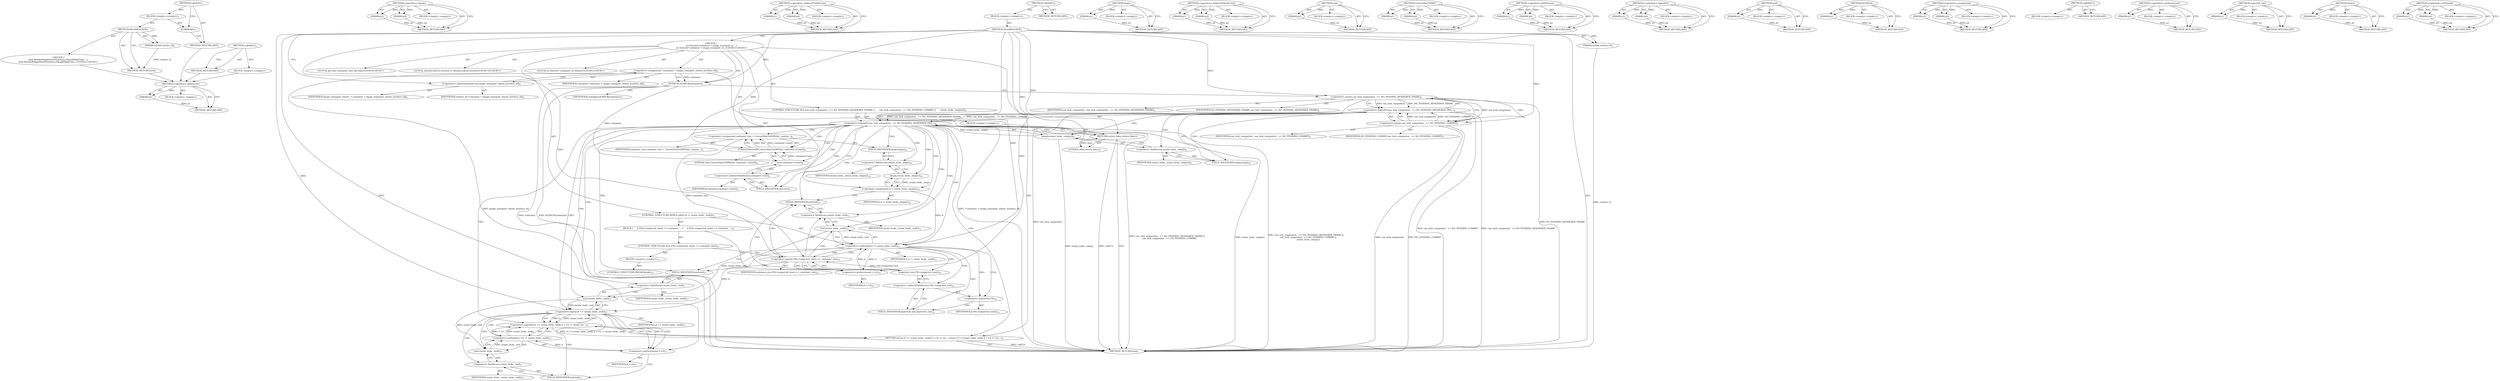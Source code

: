 digraph "&lt;global&gt;" {
vulnerable_175 [label=<(METHOD,&lt;operator&gt;.indirection)>];
vulnerable_176 [label=<(PARAM,p1)>];
vulnerable_177 [label=<(BLOCK,&lt;empty&gt;,&lt;empty&gt;)>];
vulnerable_178 [label=<(METHOD_RETURN,ANY)>];
vulnerable_130 [label=<(METHOD,&lt;operator&gt;.equals)>];
vulnerable_131 [label=<(PARAM,p1)>];
vulnerable_132 [label=<(PARAM,p2)>];
vulnerable_133 [label=<(BLOCK,&lt;empty&gt;,&lt;empty&gt;)>];
vulnerable_134 [label=<(METHOD_RETURN,ANY)>];
vulnerable_153 [label=<(METHOD,&lt;operator&gt;.indirectFieldAccess)>];
vulnerable_154 [label=<(PARAM,p1)>];
vulnerable_155 [label=<(PARAM,p2)>];
vulnerable_156 [label=<(BLOCK,&lt;empty&gt;,&lt;empty&gt;)>];
vulnerable_157 [label=<(METHOD_RETURN,ANY)>];
vulnerable_6 [label=<(METHOD,&lt;global&gt;)<SUB>1</SUB>>];
vulnerable_7 [label=<(BLOCK,&lt;empty&gt;,&lt;empty&gt;)<SUB>1</SUB>>];
vulnerable_8 [label=<(METHOD,ShouldFastACK)<SUB>1</SUB>>];
vulnerable_9 [label=<(PARAM,uint64 surface_id)<SUB>1</SUB>>];
vulnerable_10 [label="<(BLOCK,{
  ui::Texture* container = image_transport_cl...,{
  ui::Texture* container = image_transport_cl...)<SUB>1</SUB>>"];
vulnerable_11 [label="<(LOCAL,ui.Texture* container: ui.Texture*)<SUB>2</SUB>>"];
vulnerable_12 [label=<(&lt;operator&gt;.assignment,* container = image_transport_clients_[surface_id])<SUB>2</SUB>>];
vulnerable_13 [label=<(IDENTIFIER,container,* container = image_transport_clients_[surface_id])<SUB>2</SUB>>];
vulnerable_14 [label=<(&lt;operator&gt;.indirectIndexAccess,image_transport_clients_[surface_id])<SUB>2</SUB>>];
vulnerable_15 [label=<(IDENTIFIER,image_transport_clients_,* container = image_transport_clients_[surface_id])<SUB>2</SUB>>];
vulnerable_16 [label=<(IDENTIFIER,surface_id,* container = image_transport_clients_[surface_id])<SUB>2</SUB>>];
vulnerable_17 [label=<(DCHECK,DCHECK(container))<SUB>3</SUB>>];
vulnerable_18 [label=<(IDENTIFIER,container,DCHECK(container))<SUB>3</SUB>>];
vulnerable_19 [label=<(CONTROL_STRUCTURE,IF,if (can_lock_compositor_ == NO_PENDING_RENDERER_FRAME ||
       can_lock_compositor_ == NO_PENDING_COMMIT ||
       resize_locks_.empty()))<SUB>4</SUB>>];
vulnerable_20 [label=<(&lt;operator&gt;.logicalOr,can_lock_compositor_ == NO_PENDING_RENDERER_FRA...)<SUB>4</SUB>>];
vulnerable_21 [label=<(&lt;operator&gt;.logicalOr,can_lock_compositor_ == NO_PENDING_RENDERER_FRA...)<SUB>4</SUB>>];
vulnerable_22 [label=<(&lt;operator&gt;.equals,can_lock_compositor_ == NO_PENDING_RENDERER_FRAME)<SUB>4</SUB>>];
vulnerable_23 [label=<(IDENTIFIER,can_lock_compositor_,can_lock_compositor_ == NO_PENDING_RENDERER_FRAME)<SUB>4</SUB>>];
vulnerable_24 [label=<(IDENTIFIER,NO_PENDING_RENDERER_FRAME,can_lock_compositor_ == NO_PENDING_RENDERER_FRAME)<SUB>4</SUB>>];
vulnerable_25 [label=<(&lt;operator&gt;.equals,can_lock_compositor_ == NO_PENDING_COMMIT)<SUB>5</SUB>>];
vulnerable_26 [label=<(IDENTIFIER,can_lock_compositor_,can_lock_compositor_ == NO_PENDING_COMMIT)<SUB>5</SUB>>];
vulnerable_27 [label=<(IDENTIFIER,NO_PENDING_COMMIT,can_lock_compositor_ == NO_PENDING_COMMIT)<SUB>5</SUB>>];
vulnerable_28 [label=<(empty,resize_locks_.empty())<SUB>6</SUB>>];
vulnerable_29 [label=<(&lt;operator&gt;.fieldAccess,resize_locks_.empty)<SUB>6</SUB>>];
vulnerable_30 [label=<(IDENTIFIER,resize_locks_,resize_locks_.empty())<SUB>6</SUB>>];
vulnerable_31 [label=<(FIELD_IDENTIFIER,empty,empty)<SUB>6</SUB>>];
vulnerable_32 [label=<(BLOCK,&lt;empty&gt;,&lt;empty&gt;)<SUB>7</SUB>>];
vulnerable_33 [label=<(RETURN,return false;,return false;)<SUB>7</SUB>>];
vulnerable_34 [label=<(LITERAL,false,return false;)<SUB>7</SUB>>];
vulnerable_35 [label="<(LOCAL,gfx.Size container_size: gfx.Size)<SUB>9</SUB>>"];
vulnerable_36 [label=<(&lt;operator&gt;.assignment,container_size = ConvertSizeToDIP(this, contain...)<SUB>9</SUB>>];
vulnerable_37 [label=<(IDENTIFIER,container_size,container_size = ConvertSizeToDIP(this, contain...)<SUB>9</SUB>>];
vulnerable_38 [label=<(ConvertSizeToDIP,ConvertSizeToDIP(this, container-&gt;size()))<SUB>9</SUB>>];
vulnerable_39 [label=<(LITERAL,this,ConvertSizeToDIP(this, container-&gt;size()))<SUB>9</SUB>>];
vulnerable_40 [label=<(size,container-&gt;size())<SUB>9</SUB>>];
vulnerable_41 [label=<(&lt;operator&gt;.indirectFieldAccess,container-&gt;size)<SUB>9</SUB>>];
vulnerable_42 [label=<(IDENTIFIER,container,container-&gt;size())<SUB>9</SUB>>];
vulnerable_43 [label=<(FIELD_IDENTIFIER,size,size)<SUB>9</SUB>>];
vulnerable_44 [label="<(LOCAL,ResizeLockList.iterator it: ResizeLockList.iterator)<SUB>10</SUB>>"];
vulnerable_45 [label=<(&lt;operator&gt;.assignment,it = resize_locks_.begin())<SUB>10</SUB>>];
vulnerable_46 [label=<(IDENTIFIER,it,it = resize_locks_.begin())<SUB>10</SUB>>];
vulnerable_47 [label=<(begin,resize_locks_.begin())<SUB>10</SUB>>];
vulnerable_48 [label=<(&lt;operator&gt;.fieldAccess,resize_locks_.begin)<SUB>10</SUB>>];
vulnerable_49 [label=<(IDENTIFIER,resize_locks_,resize_locks_.begin())<SUB>10</SUB>>];
vulnerable_50 [label=<(FIELD_IDENTIFIER,begin,begin)<SUB>10</SUB>>];
vulnerable_51 [label=<(CONTROL_STRUCTURE,WHILE,while (it != resize_locks_.end()))<SUB>11</SUB>>];
vulnerable_52 [label=<(&lt;operator&gt;.notEquals,it != resize_locks_.end())<SUB>11</SUB>>];
vulnerable_53 [label=<(IDENTIFIER,it,it != resize_locks_.end())<SUB>11</SUB>>];
vulnerable_54 [label=<(end,resize_locks_.end())<SUB>11</SUB>>];
vulnerable_55 [label=<(&lt;operator&gt;.fieldAccess,resize_locks_.end)<SUB>11</SUB>>];
vulnerable_56 [label=<(IDENTIFIER,resize_locks_,resize_locks_.end())<SUB>11</SUB>>];
vulnerable_57 [label=<(FIELD_IDENTIFIER,end,end)<SUB>11</SUB>>];
vulnerable_58 [label=<(BLOCK,{
     if ((*it)-&gt;expected_size() == container_...,{
     if ((*it)-&gt;expected_size() == container_...)<SUB>11</SUB>>];
vulnerable_59 [label=<(CONTROL_STRUCTURE,IF,if ((*it)-&gt;expected_size() == container_size))<SUB>12</SUB>>];
vulnerable_60 [label=<(&lt;operator&gt;.equals,(*it)-&gt;expected_size() == container_size)<SUB>12</SUB>>];
vulnerable_61 [label=<(expected_size,(*it)-&gt;expected_size())<SUB>12</SUB>>];
vulnerable_62 [label=<(&lt;operator&gt;.indirectFieldAccess,(*it)-&gt;expected_size)<SUB>12</SUB>>];
vulnerable_63 [label=<(&lt;operator&gt;.indirection,*it)<SUB>12</SUB>>];
vulnerable_64 [label=<(IDENTIFIER,it,(*it)-&gt;expected_size())<SUB>12</SUB>>];
vulnerable_65 [label=<(FIELD_IDENTIFIER,expected_size,expected_size)<SUB>12</SUB>>];
vulnerable_66 [label=<(IDENTIFIER,container_size,(*it)-&gt;expected_size() == container_size)<SUB>12</SUB>>];
vulnerable_67 [label=<(BLOCK,&lt;empty&gt;,&lt;empty&gt;)<SUB>13</SUB>>];
vulnerable_68 [label=<(CONTROL_STRUCTURE,BREAK,break;)<SUB>13</SUB>>];
vulnerable_69 [label=<(&lt;operator&gt;.preIncrement,++it)<SUB>14</SUB>>];
vulnerable_70 [label=<(IDENTIFIER,it,++it)<SUB>14</SUB>>];
vulnerable_71 [label=<(RETURN,return it == resize_locks_.end() || ++it != res...,return it == resize_locks_.end() || ++it != res...)<SUB>17</SUB>>];
vulnerable_72 [label=<(&lt;operator&gt;.logicalOr,it == resize_locks_.end() || ++it != resize_loc...)<SUB>17</SUB>>];
vulnerable_73 [label=<(&lt;operator&gt;.equals,it == resize_locks_.end())<SUB>17</SUB>>];
vulnerable_74 [label=<(IDENTIFIER,it,it == resize_locks_.end())<SUB>17</SUB>>];
vulnerable_75 [label=<(end,resize_locks_.end())<SUB>17</SUB>>];
vulnerable_76 [label=<(&lt;operator&gt;.fieldAccess,resize_locks_.end)<SUB>17</SUB>>];
vulnerable_77 [label=<(IDENTIFIER,resize_locks_,resize_locks_.end())<SUB>17</SUB>>];
vulnerable_78 [label=<(FIELD_IDENTIFIER,end,end)<SUB>17</SUB>>];
vulnerable_79 [label=<(&lt;operator&gt;.notEquals,++it != resize_locks_.end())<SUB>17</SUB>>];
vulnerable_80 [label=<(&lt;operator&gt;.preIncrement,++it)<SUB>17</SUB>>];
vulnerable_81 [label=<(IDENTIFIER,it,++it)<SUB>17</SUB>>];
vulnerable_82 [label=<(end,resize_locks_.end())<SUB>17</SUB>>];
vulnerable_83 [label=<(&lt;operator&gt;.fieldAccess,resize_locks_.end)<SUB>17</SUB>>];
vulnerable_84 [label=<(IDENTIFIER,resize_locks_,resize_locks_.end())<SUB>17</SUB>>];
vulnerable_85 [label=<(FIELD_IDENTIFIER,end,end)<SUB>17</SUB>>];
vulnerable_86 [label=<(METHOD_RETURN,bool)<SUB>1</SUB>>];
vulnerable_88 [label=<(METHOD_RETURN,ANY)<SUB>1</SUB>>];
vulnerable_158 [label=<(METHOD,begin)>];
vulnerable_159 [label=<(PARAM,p1)>];
vulnerable_160 [label=<(BLOCK,&lt;empty&gt;,&lt;empty&gt;)>];
vulnerable_161 [label=<(METHOD_RETURN,ANY)>];
vulnerable_116 [label=<(METHOD,&lt;operator&gt;.indirectIndexAccess)>];
vulnerable_117 [label=<(PARAM,p1)>];
vulnerable_118 [label=<(PARAM,p2)>];
vulnerable_119 [label=<(BLOCK,&lt;empty&gt;,&lt;empty&gt;)>];
vulnerable_120 [label=<(METHOD_RETURN,ANY)>];
vulnerable_149 [label=<(METHOD,size)>];
vulnerable_150 [label=<(PARAM,p1)>];
vulnerable_151 [label=<(BLOCK,&lt;empty&gt;,&lt;empty&gt;)>];
vulnerable_152 [label=<(METHOD_RETURN,ANY)>];
vulnerable_144 [label=<(METHOD,ConvertSizeToDIP)>];
vulnerable_145 [label=<(PARAM,p1)>];
vulnerable_146 [label=<(PARAM,p2)>];
vulnerable_147 [label=<(BLOCK,&lt;empty&gt;,&lt;empty&gt;)>];
vulnerable_148 [label=<(METHOD_RETURN,ANY)>];
vulnerable_139 [label=<(METHOD,&lt;operator&gt;.fieldAccess)>];
vulnerable_140 [label=<(PARAM,p1)>];
vulnerable_141 [label=<(PARAM,p2)>];
vulnerable_142 [label=<(BLOCK,&lt;empty&gt;,&lt;empty&gt;)>];
vulnerable_143 [label=<(METHOD_RETURN,ANY)>];
vulnerable_125 [label=<(METHOD,&lt;operator&gt;.logicalOr)>];
vulnerable_126 [label=<(PARAM,p1)>];
vulnerable_127 [label=<(PARAM,p2)>];
vulnerable_128 [label=<(BLOCK,&lt;empty&gt;,&lt;empty&gt;)>];
vulnerable_129 [label=<(METHOD_RETURN,ANY)>];
vulnerable_167 [label=<(METHOD,end)>];
vulnerable_168 [label=<(PARAM,p1)>];
vulnerable_169 [label=<(BLOCK,&lt;empty&gt;,&lt;empty&gt;)>];
vulnerable_170 [label=<(METHOD_RETURN,ANY)>];
vulnerable_121 [label=<(METHOD,DCHECK)>];
vulnerable_122 [label=<(PARAM,p1)>];
vulnerable_123 [label=<(BLOCK,&lt;empty&gt;,&lt;empty&gt;)>];
vulnerable_124 [label=<(METHOD_RETURN,ANY)>];
vulnerable_111 [label=<(METHOD,&lt;operator&gt;.assignment)>];
vulnerable_112 [label=<(PARAM,p1)>];
vulnerable_113 [label=<(PARAM,p2)>];
vulnerable_114 [label=<(BLOCK,&lt;empty&gt;,&lt;empty&gt;)>];
vulnerable_115 [label=<(METHOD_RETURN,ANY)>];
vulnerable_105 [label=<(METHOD,&lt;global&gt;)<SUB>1</SUB>>];
vulnerable_106 [label=<(BLOCK,&lt;empty&gt;,&lt;empty&gt;)>];
vulnerable_107 [label=<(METHOD_RETURN,ANY)>];
vulnerable_179 [label=<(METHOD,&lt;operator&gt;.preIncrement)>];
vulnerable_180 [label=<(PARAM,p1)>];
vulnerable_181 [label=<(BLOCK,&lt;empty&gt;,&lt;empty&gt;)>];
vulnerable_182 [label=<(METHOD_RETURN,ANY)>];
vulnerable_171 [label=<(METHOD,expected_size)>];
vulnerable_172 [label=<(PARAM,p1)>];
vulnerable_173 [label=<(BLOCK,&lt;empty&gt;,&lt;empty&gt;)>];
vulnerable_174 [label=<(METHOD_RETURN,ANY)>];
vulnerable_135 [label=<(METHOD,empty)>];
vulnerable_136 [label=<(PARAM,p1)>];
vulnerable_137 [label=<(BLOCK,&lt;empty&gt;,&lt;empty&gt;)>];
vulnerable_138 [label=<(METHOD_RETURN,ANY)>];
vulnerable_162 [label=<(METHOD,&lt;operator&gt;.notEquals)>];
vulnerable_163 [label=<(PARAM,p1)>];
vulnerable_164 [label=<(PARAM,p2)>];
vulnerable_165 [label=<(BLOCK,&lt;empty&gt;,&lt;empty&gt;)>];
vulnerable_166 [label=<(METHOD_RETURN,ANY)>];
fixed_6 [label=<(METHOD,&lt;global&gt;)<SUB>1</SUB>>];
fixed_7 [label=<(BLOCK,&lt;empty&gt;,&lt;empty&gt;)<SUB>1</SUB>>];
fixed_8 [label=<(METHOD,ShouldFastACK)<SUB>1</SUB>>];
fixed_9 [label=<(PARAM,uint64 surface_id)<SUB>1</SUB>>];
fixed_10 [label="<(BLOCK,{
bool RenderWidgetHostViewAura::ShouldSkipFram...,{
bool RenderWidgetHostViewAura::ShouldSkipFram...)<SUB>1</SUB>>"];
fixed_11 [label=<(METHOD_RETURN,bool)<SUB>1</SUB>>];
fixed_13 [label=<(UNKNOWN,,)>];
fixed_14 [label=<(METHOD_RETURN,ANY)<SUB>1</SUB>>];
fixed_25 [label=<(METHOD,&lt;global&gt;)<SUB>1</SUB>>];
fixed_26 [label=<(BLOCK,&lt;empty&gt;,&lt;empty&gt;)>];
fixed_27 [label=<(METHOD_RETURN,ANY)>];
vulnerable_175 -> vulnerable_176  [key=0, label="AST: "];
vulnerable_175 -> vulnerable_176  [key=1, label="DDG: "];
vulnerable_175 -> vulnerable_177  [key=0, label="AST: "];
vulnerable_175 -> vulnerable_178  [key=0, label="AST: "];
vulnerable_175 -> vulnerable_178  [key=1, label="CFG: "];
vulnerable_176 -> vulnerable_178  [key=0, label="DDG: p1"];
vulnerable_130 -> vulnerable_131  [key=0, label="AST: "];
vulnerable_130 -> vulnerable_131  [key=1, label="DDG: "];
vulnerable_130 -> vulnerable_133  [key=0, label="AST: "];
vulnerable_130 -> vulnerable_132  [key=0, label="AST: "];
vulnerable_130 -> vulnerable_132  [key=1, label="DDG: "];
vulnerable_130 -> vulnerable_134  [key=0, label="AST: "];
vulnerable_130 -> vulnerable_134  [key=1, label="CFG: "];
vulnerable_131 -> vulnerable_134  [key=0, label="DDG: p1"];
vulnerable_132 -> vulnerable_134  [key=0, label="DDG: p2"];
vulnerable_153 -> vulnerable_154  [key=0, label="AST: "];
vulnerable_153 -> vulnerable_154  [key=1, label="DDG: "];
vulnerable_153 -> vulnerable_156  [key=0, label="AST: "];
vulnerable_153 -> vulnerable_155  [key=0, label="AST: "];
vulnerable_153 -> vulnerable_155  [key=1, label="DDG: "];
vulnerable_153 -> vulnerable_157  [key=0, label="AST: "];
vulnerable_153 -> vulnerable_157  [key=1, label="CFG: "];
vulnerable_154 -> vulnerable_157  [key=0, label="DDG: p1"];
vulnerable_155 -> vulnerable_157  [key=0, label="DDG: p2"];
vulnerable_6 -> vulnerable_7  [key=0, label="AST: "];
vulnerable_6 -> vulnerable_88  [key=0, label="AST: "];
vulnerable_6 -> vulnerable_88  [key=1, label="CFG: "];
vulnerable_7 -> vulnerable_8  [key=0, label="AST: "];
vulnerable_8 -> vulnerable_9  [key=0, label="AST: "];
vulnerable_8 -> vulnerable_9  [key=1, label="DDG: "];
vulnerable_8 -> vulnerable_10  [key=0, label="AST: "];
vulnerable_8 -> vulnerable_86  [key=0, label="AST: "];
vulnerable_8 -> vulnerable_14  [key=0, label="CFG: "];
vulnerable_8 -> vulnerable_17  [key=0, label="DDG: "];
vulnerable_8 -> vulnerable_33  [key=0, label="DDG: "];
vulnerable_8 -> vulnerable_38  [key=0, label="DDG: "];
vulnerable_8 -> vulnerable_52  [key=0, label="DDG: "];
vulnerable_8 -> vulnerable_34  [key=0, label="DDG: "];
vulnerable_8 -> vulnerable_69  [key=0, label="DDG: "];
vulnerable_8 -> vulnerable_73  [key=0, label="DDG: "];
vulnerable_8 -> vulnerable_22  [key=0, label="DDG: "];
vulnerable_8 -> vulnerable_25  [key=0, label="DDG: "];
vulnerable_8 -> vulnerable_60  [key=0, label="DDG: "];
vulnerable_8 -> vulnerable_80  [key=0, label="DDG: "];
vulnerable_9 -> vulnerable_86  [key=0, label="DDG: surface_id"];
vulnerable_10 -> vulnerable_11  [key=0, label="AST: "];
vulnerable_10 -> vulnerable_12  [key=0, label="AST: "];
vulnerable_10 -> vulnerable_17  [key=0, label="AST: "];
vulnerable_10 -> vulnerable_19  [key=0, label="AST: "];
vulnerable_10 -> vulnerable_35  [key=0, label="AST: "];
vulnerable_10 -> vulnerable_36  [key=0, label="AST: "];
vulnerable_10 -> vulnerable_44  [key=0, label="AST: "];
vulnerable_10 -> vulnerable_45  [key=0, label="AST: "];
vulnerable_10 -> vulnerable_51  [key=0, label="AST: "];
vulnerable_10 -> vulnerable_71  [key=0, label="AST: "];
vulnerable_12 -> vulnerable_13  [key=0, label="AST: "];
vulnerable_12 -> vulnerable_14  [key=0, label="AST: "];
vulnerable_12 -> vulnerable_17  [key=0, label="CFG: "];
vulnerable_12 -> vulnerable_17  [key=1, label="DDG: container"];
vulnerable_12 -> vulnerable_86  [key=0, label="DDG: image_transport_clients_[surface_id]"];
vulnerable_12 -> vulnerable_86  [key=1, label="DDG: * container = image_transport_clients_[surface_id]"];
vulnerable_14 -> vulnerable_15  [key=0, label="AST: "];
vulnerable_14 -> vulnerable_16  [key=0, label="AST: "];
vulnerable_14 -> vulnerable_12  [key=0, label="CFG: "];
vulnerable_17 -> vulnerable_18  [key=0, label="AST: "];
vulnerable_17 -> vulnerable_22  [key=0, label="CFG: "];
vulnerable_17 -> vulnerable_86  [key=0, label="DDG: container"];
vulnerable_17 -> vulnerable_86  [key=1, label="DDG: DCHECK(container)"];
vulnerable_17 -> vulnerable_40  [key=0, label="DDG: container"];
vulnerable_19 -> vulnerable_20  [key=0, label="AST: "];
vulnerable_19 -> vulnerable_32  [key=0, label="AST: "];
vulnerable_20 -> vulnerable_21  [key=0, label="AST: "];
vulnerable_20 -> vulnerable_28  [key=0, label="AST: "];
vulnerable_20 -> vulnerable_33  [key=0, label="CFG: "];
vulnerable_20 -> vulnerable_33  [key=1, label="CDG: "];
vulnerable_20 -> vulnerable_43  [key=0, label="CFG: "];
vulnerable_20 -> vulnerable_43  [key=1, label="CDG: "];
vulnerable_20 -> vulnerable_86  [key=0, label="DDG: can_lock_compositor_ == NO_PENDING_RENDERER_FRAME ||
       can_lock_compositor_ == NO_PENDING_COMMIT"];
vulnerable_20 -> vulnerable_86  [key=1, label="DDG: resize_locks_.empty()"];
vulnerable_20 -> vulnerable_86  [key=2, label="DDG: can_lock_compositor_ == NO_PENDING_RENDERER_FRAME ||
       can_lock_compositor_ == NO_PENDING_COMMIT ||
       resize_locks_.empty()"];
vulnerable_20 -> vulnerable_47  [key=0, label="CDG: "];
vulnerable_20 -> vulnerable_48  [key=0, label="CDG: "];
vulnerable_20 -> vulnerable_73  [key=0, label="CDG: "];
vulnerable_20 -> vulnerable_57  [key=0, label="CDG: "];
vulnerable_20 -> vulnerable_75  [key=0, label="CDG: "];
vulnerable_20 -> vulnerable_52  [key=0, label="CDG: "];
vulnerable_20 -> vulnerable_38  [key=0, label="CDG: "];
vulnerable_20 -> vulnerable_72  [key=0, label="CDG: "];
vulnerable_20 -> vulnerable_45  [key=0, label="CDG: "];
vulnerable_20 -> vulnerable_40  [key=0, label="CDG: "];
vulnerable_20 -> vulnerable_76  [key=0, label="CDG: "];
vulnerable_20 -> vulnerable_50  [key=0, label="CDG: "];
vulnerable_20 -> vulnerable_54  [key=0, label="CDG: "];
vulnerable_20 -> vulnerable_71  [key=0, label="CDG: "];
vulnerable_20 -> vulnerable_36  [key=0, label="CDG: "];
vulnerable_20 -> vulnerable_41  [key=0, label="CDG: "];
vulnerable_20 -> vulnerable_55  [key=0, label="CDG: "];
vulnerable_20 -> vulnerable_78  [key=0, label="CDG: "];
vulnerable_21 -> vulnerable_22  [key=0, label="AST: "];
vulnerable_21 -> vulnerable_25  [key=0, label="AST: "];
vulnerable_21 -> vulnerable_20  [key=0, label="CFG: "];
vulnerable_21 -> vulnerable_20  [key=1, label="DDG: can_lock_compositor_ == NO_PENDING_RENDERER_FRAME"];
vulnerable_21 -> vulnerable_20  [key=2, label="DDG: can_lock_compositor_ == NO_PENDING_COMMIT"];
vulnerable_21 -> vulnerable_31  [key=0, label="CFG: "];
vulnerable_21 -> vulnerable_31  [key=1, label="CDG: "];
vulnerable_21 -> vulnerable_86  [key=0, label="DDG: can_lock_compositor_ == NO_PENDING_RENDERER_FRAME"];
vulnerable_21 -> vulnerable_86  [key=1, label="DDG: can_lock_compositor_ == NO_PENDING_COMMIT"];
vulnerable_21 -> vulnerable_28  [key=0, label="CDG: "];
vulnerable_21 -> vulnerable_29  [key=0, label="CDG: "];
vulnerable_22 -> vulnerable_23  [key=0, label="AST: "];
vulnerable_22 -> vulnerable_24  [key=0, label="AST: "];
vulnerable_22 -> vulnerable_21  [key=0, label="CFG: "];
vulnerable_22 -> vulnerable_21  [key=1, label="DDG: can_lock_compositor_"];
vulnerable_22 -> vulnerable_21  [key=2, label="DDG: NO_PENDING_RENDERER_FRAME"];
vulnerable_22 -> vulnerable_25  [key=0, label="CFG: "];
vulnerable_22 -> vulnerable_25  [key=1, label="DDG: can_lock_compositor_"];
vulnerable_22 -> vulnerable_25  [key=2, label="CDG: "];
vulnerable_22 -> vulnerable_86  [key=0, label="DDG: can_lock_compositor_"];
vulnerable_22 -> vulnerable_86  [key=1, label="DDG: NO_PENDING_RENDERER_FRAME"];
vulnerable_25 -> vulnerable_26  [key=0, label="AST: "];
vulnerable_25 -> vulnerable_27  [key=0, label="AST: "];
vulnerable_25 -> vulnerable_21  [key=0, label="CFG: "];
vulnerable_25 -> vulnerable_21  [key=1, label="DDG: can_lock_compositor_"];
vulnerable_25 -> vulnerable_21  [key=2, label="DDG: NO_PENDING_COMMIT"];
vulnerable_25 -> vulnerable_86  [key=0, label="DDG: can_lock_compositor_"];
vulnerable_25 -> vulnerable_86  [key=1, label="DDG: NO_PENDING_COMMIT"];
vulnerable_28 -> vulnerable_29  [key=0, label="AST: "];
vulnerable_28 -> vulnerable_20  [key=0, label="CFG: "];
vulnerable_28 -> vulnerable_20  [key=1, label="DDG: resize_locks_.empty"];
vulnerable_28 -> vulnerable_86  [key=0, label="DDG: resize_locks_.empty"];
vulnerable_29 -> vulnerable_30  [key=0, label="AST: "];
vulnerable_29 -> vulnerable_31  [key=0, label="AST: "];
vulnerable_29 -> vulnerable_28  [key=0, label="CFG: "];
vulnerable_31 -> vulnerable_29  [key=0, label="CFG: "];
vulnerable_32 -> vulnerable_33  [key=0, label="AST: "];
vulnerable_33 -> vulnerable_34  [key=0, label="AST: "];
vulnerable_33 -> vulnerable_86  [key=0, label="CFG: "];
vulnerable_33 -> vulnerable_86  [key=1, label="DDG: &lt;RET&gt;"];
vulnerable_34 -> vulnerable_33  [key=0, label="DDG: false"];
vulnerable_36 -> vulnerable_37  [key=0, label="AST: "];
vulnerable_36 -> vulnerable_38  [key=0, label="AST: "];
vulnerable_36 -> vulnerable_50  [key=0, label="CFG: "];
vulnerable_36 -> vulnerable_60  [key=0, label="DDG: container_size"];
vulnerable_38 -> vulnerable_39  [key=0, label="AST: "];
vulnerable_38 -> vulnerable_40  [key=0, label="AST: "];
vulnerable_38 -> vulnerable_36  [key=0, label="CFG: "];
vulnerable_38 -> vulnerable_36  [key=1, label="DDG: this"];
vulnerable_38 -> vulnerable_36  [key=2, label="DDG: container-&gt;size()"];
vulnerable_40 -> vulnerable_41  [key=0, label="AST: "];
vulnerable_40 -> vulnerable_38  [key=0, label="CFG: "];
vulnerable_40 -> vulnerable_38  [key=1, label="DDG: container-&gt;size"];
vulnerable_41 -> vulnerable_42  [key=0, label="AST: "];
vulnerable_41 -> vulnerable_43  [key=0, label="AST: "];
vulnerable_41 -> vulnerable_40  [key=0, label="CFG: "];
vulnerable_43 -> vulnerable_41  [key=0, label="CFG: "];
vulnerable_45 -> vulnerable_46  [key=0, label="AST: "];
vulnerable_45 -> vulnerable_47  [key=0, label="AST: "];
vulnerable_45 -> vulnerable_57  [key=0, label="CFG: "];
vulnerable_45 -> vulnerable_52  [key=0, label="DDG: it"];
vulnerable_47 -> vulnerable_48  [key=0, label="AST: "];
vulnerable_47 -> vulnerable_45  [key=0, label="CFG: "];
vulnerable_47 -> vulnerable_45  [key=1, label="DDG: resize_locks_.begin"];
vulnerable_48 -> vulnerable_49  [key=0, label="AST: "];
vulnerable_48 -> vulnerable_50  [key=0, label="AST: "];
vulnerable_48 -> vulnerable_47  [key=0, label="CFG: "];
vulnerable_50 -> vulnerable_48  [key=0, label="CFG: "];
vulnerable_51 -> vulnerable_52  [key=0, label="AST: "];
vulnerable_51 -> vulnerable_58  [key=0, label="AST: "];
vulnerable_52 -> vulnerable_53  [key=0, label="AST: "];
vulnerable_52 -> vulnerable_54  [key=0, label="AST: "];
vulnerable_52 -> vulnerable_63  [key=0, label="CFG: "];
vulnerable_52 -> vulnerable_63  [key=1, label="CDG: "];
vulnerable_52 -> vulnerable_78  [key=0, label="CFG: "];
vulnerable_52 -> vulnerable_69  [key=0, label="DDG: it"];
vulnerable_52 -> vulnerable_73  [key=0, label="DDG: it"];
vulnerable_52 -> vulnerable_60  [key=0, label="CDG: "];
vulnerable_52 -> vulnerable_65  [key=0, label="CDG: "];
vulnerable_52 -> vulnerable_61  [key=0, label="CDG: "];
vulnerable_52 -> vulnerable_62  [key=0, label="CDG: "];
vulnerable_54 -> vulnerable_55  [key=0, label="AST: "];
vulnerable_54 -> vulnerable_52  [key=0, label="CFG: "];
vulnerable_54 -> vulnerable_52  [key=1, label="DDG: resize_locks_.end"];
vulnerable_54 -> vulnerable_75  [key=0, label="DDG: resize_locks_.end"];
vulnerable_55 -> vulnerable_56  [key=0, label="AST: "];
vulnerable_55 -> vulnerable_57  [key=0, label="AST: "];
vulnerable_55 -> vulnerable_54  [key=0, label="CFG: "];
vulnerable_57 -> vulnerable_55  [key=0, label="CFG: "];
vulnerable_58 -> vulnerable_59  [key=0, label="AST: "];
vulnerable_58 -> vulnerable_69  [key=0, label="AST: "];
vulnerable_59 -> vulnerable_60  [key=0, label="AST: "];
vulnerable_59 -> vulnerable_67  [key=0, label="AST: "];
vulnerable_60 -> vulnerable_61  [key=0, label="AST: "];
vulnerable_60 -> vulnerable_66  [key=0, label="AST: "];
vulnerable_60 -> vulnerable_78  [key=0, label="CFG: "];
vulnerable_60 -> vulnerable_69  [key=0, label="CFG: "];
vulnerable_60 -> vulnerable_69  [key=1, label="CDG: "];
vulnerable_60 -> vulnerable_57  [key=0, label="CDG: "];
vulnerable_60 -> vulnerable_52  [key=0, label="CDG: "];
vulnerable_60 -> vulnerable_54  [key=0, label="CDG: "];
vulnerable_60 -> vulnerable_55  [key=0, label="CDG: "];
vulnerable_61 -> vulnerable_62  [key=0, label="AST: "];
vulnerable_61 -> vulnerable_60  [key=0, label="CFG: "];
vulnerable_61 -> vulnerable_60  [key=1, label="DDG: (*it)-&gt;expected_size"];
vulnerable_62 -> vulnerable_63  [key=0, label="AST: "];
vulnerable_62 -> vulnerable_65  [key=0, label="AST: "];
vulnerable_62 -> vulnerable_61  [key=0, label="CFG: "];
vulnerable_63 -> vulnerable_64  [key=0, label="AST: "];
vulnerable_63 -> vulnerable_65  [key=0, label="CFG: "];
vulnerable_65 -> vulnerable_62  [key=0, label="CFG: "];
vulnerable_67 -> vulnerable_68  [key=0, label="AST: "];
vulnerable_69 -> vulnerable_70  [key=0, label="AST: "];
vulnerable_69 -> vulnerable_57  [key=0, label="CFG: "];
vulnerable_69 -> vulnerable_52  [key=0, label="DDG: it"];
vulnerable_71 -> vulnerable_72  [key=0, label="AST: "];
vulnerable_71 -> vulnerable_86  [key=0, label="CFG: "];
vulnerable_71 -> vulnerable_86  [key=1, label="DDG: &lt;RET&gt;"];
vulnerable_72 -> vulnerable_73  [key=0, label="AST: "];
vulnerable_72 -> vulnerable_79  [key=0, label="AST: "];
vulnerable_72 -> vulnerable_71  [key=0, label="CFG: "];
vulnerable_72 -> vulnerable_71  [key=1, label="DDG: it == resize_locks_.end() || ++it != resize_locks_.end()"];
vulnerable_73 -> vulnerable_74  [key=0, label="AST: "];
vulnerable_73 -> vulnerable_75  [key=0, label="AST: "];
vulnerable_73 -> vulnerable_72  [key=0, label="CFG: "];
vulnerable_73 -> vulnerable_72  [key=1, label="DDG: it"];
vulnerable_73 -> vulnerable_72  [key=2, label="DDG: resize_locks_.end()"];
vulnerable_73 -> vulnerable_80  [key=0, label="CFG: "];
vulnerable_73 -> vulnerable_80  [key=1, label="DDG: it"];
vulnerable_73 -> vulnerable_80  [key=2, label="CDG: "];
vulnerable_73 -> vulnerable_85  [key=0, label="CDG: "];
vulnerable_73 -> vulnerable_82  [key=0, label="CDG: "];
vulnerable_73 -> vulnerable_79  [key=0, label="CDG: "];
vulnerable_73 -> vulnerable_83  [key=0, label="CDG: "];
vulnerable_75 -> vulnerable_76  [key=0, label="AST: "];
vulnerable_75 -> vulnerable_73  [key=0, label="CFG: "];
vulnerable_75 -> vulnerable_73  [key=1, label="DDG: resize_locks_.end"];
vulnerable_75 -> vulnerable_82  [key=0, label="DDG: resize_locks_.end"];
vulnerable_76 -> vulnerable_77  [key=0, label="AST: "];
vulnerable_76 -> vulnerable_78  [key=0, label="AST: "];
vulnerable_76 -> vulnerable_75  [key=0, label="CFG: "];
vulnerable_78 -> vulnerable_76  [key=0, label="CFG: "];
vulnerable_79 -> vulnerable_80  [key=0, label="AST: "];
vulnerable_79 -> vulnerable_82  [key=0, label="AST: "];
vulnerable_79 -> vulnerable_72  [key=0, label="CFG: "];
vulnerable_79 -> vulnerable_72  [key=1, label="DDG: ++it"];
vulnerable_79 -> vulnerable_72  [key=2, label="DDG: resize_locks_.end()"];
vulnerable_80 -> vulnerable_81  [key=0, label="AST: "];
vulnerable_80 -> vulnerable_85  [key=0, label="CFG: "];
vulnerable_80 -> vulnerable_79  [key=0, label="DDG: it"];
vulnerable_82 -> vulnerable_83  [key=0, label="AST: "];
vulnerable_82 -> vulnerable_79  [key=0, label="CFG: "];
vulnerable_82 -> vulnerable_79  [key=1, label="DDG: resize_locks_.end"];
vulnerable_83 -> vulnerable_84  [key=0, label="AST: "];
vulnerable_83 -> vulnerable_85  [key=0, label="AST: "];
vulnerable_83 -> vulnerable_82  [key=0, label="CFG: "];
vulnerable_85 -> vulnerable_83  [key=0, label="CFG: "];
vulnerable_158 -> vulnerable_159  [key=0, label="AST: "];
vulnerable_158 -> vulnerable_159  [key=1, label="DDG: "];
vulnerable_158 -> vulnerable_160  [key=0, label="AST: "];
vulnerable_158 -> vulnerable_161  [key=0, label="AST: "];
vulnerable_158 -> vulnerable_161  [key=1, label="CFG: "];
vulnerable_159 -> vulnerable_161  [key=0, label="DDG: p1"];
vulnerable_116 -> vulnerable_117  [key=0, label="AST: "];
vulnerable_116 -> vulnerable_117  [key=1, label="DDG: "];
vulnerable_116 -> vulnerable_119  [key=0, label="AST: "];
vulnerable_116 -> vulnerable_118  [key=0, label="AST: "];
vulnerable_116 -> vulnerable_118  [key=1, label="DDG: "];
vulnerable_116 -> vulnerable_120  [key=0, label="AST: "];
vulnerable_116 -> vulnerable_120  [key=1, label="CFG: "];
vulnerable_117 -> vulnerable_120  [key=0, label="DDG: p1"];
vulnerable_118 -> vulnerable_120  [key=0, label="DDG: p2"];
vulnerable_149 -> vulnerable_150  [key=0, label="AST: "];
vulnerable_149 -> vulnerable_150  [key=1, label="DDG: "];
vulnerable_149 -> vulnerable_151  [key=0, label="AST: "];
vulnerable_149 -> vulnerable_152  [key=0, label="AST: "];
vulnerable_149 -> vulnerable_152  [key=1, label="CFG: "];
vulnerable_150 -> vulnerable_152  [key=0, label="DDG: p1"];
vulnerable_144 -> vulnerable_145  [key=0, label="AST: "];
vulnerable_144 -> vulnerable_145  [key=1, label="DDG: "];
vulnerable_144 -> vulnerable_147  [key=0, label="AST: "];
vulnerable_144 -> vulnerable_146  [key=0, label="AST: "];
vulnerable_144 -> vulnerable_146  [key=1, label="DDG: "];
vulnerable_144 -> vulnerable_148  [key=0, label="AST: "];
vulnerable_144 -> vulnerable_148  [key=1, label="CFG: "];
vulnerable_145 -> vulnerable_148  [key=0, label="DDG: p1"];
vulnerable_146 -> vulnerable_148  [key=0, label="DDG: p2"];
vulnerable_139 -> vulnerable_140  [key=0, label="AST: "];
vulnerable_139 -> vulnerable_140  [key=1, label="DDG: "];
vulnerable_139 -> vulnerable_142  [key=0, label="AST: "];
vulnerable_139 -> vulnerable_141  [key=0, label="AST: "];
vulnerable_139 -> vulnerable_141  [key=1, label="DDG: "];
vulnerable_139 -> vulnerable_143  [key=0, label="AST: "];
vulnerable_139 -> vulnerable_143  [key=1, label="CFG: "];
vulnerable_140 -> vulnerable_143  [key=0, label="DDG: p1"];
vulnerable_141 -> vulnerable_143  [key=0, label="DDG: p2"];
vulnerable_125 -> vulnerable_126  [key=0, label="AST: "];
vulnerable_125 -> vulnerable_126  [key=1, label="DDG: "];
vulnerable_125 -> vulnerable_128  [key=0, label="AST: "];
vulnerable_125 -> vulnerable_127  [key=0, label="AST: "];
vulnerable_125 -> vulnerable_127  [key=1, label="DDG: "];
vulnerable_125 -> vulnerable_129  [key=0, label="AST: "];
vulnerable_125 -> vulnerable_129  [key=1, label="CFG: "];
vulnerable_126 -> vulnerable_129  [key=0, label="DDG: p1"];
vulnerable_127 -> vulnerable_129  [key=0, label="DDG: p2"];
vulnerable_167 -> vulnerable_168  [key=0, label="AST: "];
vulnerable_167 -> vulnerable_168  [key=1, label="DDG: "];
vulnerable_167 -> vulnerable_169  [key=0, label="AST: "];
vulnerable_167 -> vulnerable_170  [key=0, label="AST: "];
vulnerable_167 -> vulnerable_170  [key=1, label="CFG: "];
vulnerable_168 -> vulnerable_170  [key=0, label="DDG: p1"];
vulnerable_121 -> vulnerable_122  [key=0, label="AST: "];
vulnerable_121 -> vulnerable_122  [key=1, label="DDG: "];
vulnerable_121 -> vulnerable_123  [key=0, label="AST: "];
vulnerable_121 -> vulnerable_124  [key=0, label="AST: "];
vulnerable_121 -> vulnerable_124  [key=1, label="CFG: "];
vulnerable_122 -> vulnerable_124  [key=0, label="DDG: p1"];
vulnerable_111 -> vulnerable_112  [key=0, label="AST: "];
vulnerable_111 -> vulnerable_112  [key=1, label="DDG: "];
vulnerable_111 -> vulnerable_114  [key=0, label="AST: "];
vulnerable_111 -> vulnerable_113  [key=0, label="AST: "];
vulnerable_111 -> vulnerable_113  [key=1, label="DDG: "];
vulnerable_111 -> vulnerable_115  [key=0, label="AST: "];
vulnerable_111 -> vulnerable_115  [key=1, label="CFG: "];
vulnerable_112 -> vulnerable_115  [key=0, label="DDG: p1"];
vulnerable_113 -> vulnerable_115  [key=0, label="DDG: p2"];
vulnerable_105 -> vulnerable_106  [key=0, label="AST: "];
vulnerable_105 -> vulnerable_107  [key=0, label="AST: "];
vulnerable_105 -> vulnerable_107  [key=1, label="CFG: "];
vulnerable_179 -> vulnerable_180  [key=0, label="AST: "];
vulnerable_179 -> vulnerable_180  [key=1, label="DDG: "];
vulnerable_179 -> vulnerable_181  [key=0, label="AST: "];
vulnerable_179 -> vulnerable_182  [key=0, label="AST: "];
vulnerable_179 -> vulnerable_182  [key=1, label="CFG: "];
vulnerable_180 -> vulnerable_182  [key=0, label="DDG: p1"];
vulnerable_171 -> vulnerable_172  [key=0, label="AST: "];
vulnerable_171 -> vulnerable_172  [key=1, label="DDG: "];
vulnerable_171 -> vulnerable_173  [key=0, label="AST: "];
vulnerable_171 -> vulnerable_174  [key=0, label="AST: "];
vulnerable_171 -> vulnerable_174  [key=1, label="CFG: "];
vulnerable_172 -> vulnerable_174  [key=0, label="DDG: p1"];
vulnerable_135 -> vulnerable_136  [key=0, label="AST: "];
vulnerable_135 -> vulnerable_136  [key=1, label="DDG: "];
vulnerable_135 -> vulnerable_137  [key=0, label="AST: "];
vulnerable_135 -> vulnerable_138  [key=0, label="AST: "];
vulnerable_135 -> vulnerable_138  [key=1, label="CFG: "];
vulnerable_136 -> vulnerable_138  [key=0, label="DDG: p1"];
vulnerable_162 -> vulnerable_163  [key=0, label="AST: "];
vulnerable_162 -> vulnerable_163  [key=1, label="DDG: "];
vulnerable_162 -> vulnerable_165  [key=0, label="AST: "];
vulnerable_162 -> vulnerable_164  [key=0, label="AST: "];
vulnerable_162 -> vulnerable_164  [key=1, label="DDG: "];
vulnerable_162 -> vulnerable_166  [key=0, label="AST: "];
vulnerable_162 -> vulnerable_166  [key=1, label="CFG: "];
vulnerable_163 -> vulnerable_166  [key=0, label="DDG: p1"];
vulnerable_164 -> vulnerable_166  [key=0, label="DDG: p2"];
fixed_6 -> fixed_7  [key=0, label="AST: "];
fixed_6 -> fixed_14  [key=0, label="AST: "];
fixed_6 -> fixed_13  [key=0, label="CFG: "];
fixed_7 -> fixed_8  [key=0, label="AST: "];
fixed_7 -> fixed_13  [key=0, label="AST: "];
fixed_8 -> fixed_9  [key=0, label="AST: "];
fixed_8 -> fixed_9  [key=1, label="DDG: "];
fixed_8 -> fixed_10  [key=0, label="AST: "];
fixed_8 -> fixed_11  [key=0, label="AST: "];
fixed_8 -> fixed_11  [key=1, label="CFG: "];
fixed_9 -> fixed_11  [key=0, label="DDG: surface_id"];
fixed_10 -> vulnerable_175  [key=0];
fixed_11 -> vulnerable_175  [key=0];
fixed_13 -> fixed_14  [key=0, label="CFG: "];
fixed_14 -> vulnerable_175  [key=0];
fixed_25 -> fixed_26  [key=0, label="AST: "];
fixed_25 -> fixed_27  [key=0, label="AST: "];
fixed_25 -> fixed_27  [key=1, label="CFG: "];
fixed_26 -> vulnerable_175  [key=0];
fixed_27 -> vulnerable_175  [key=0];
}
